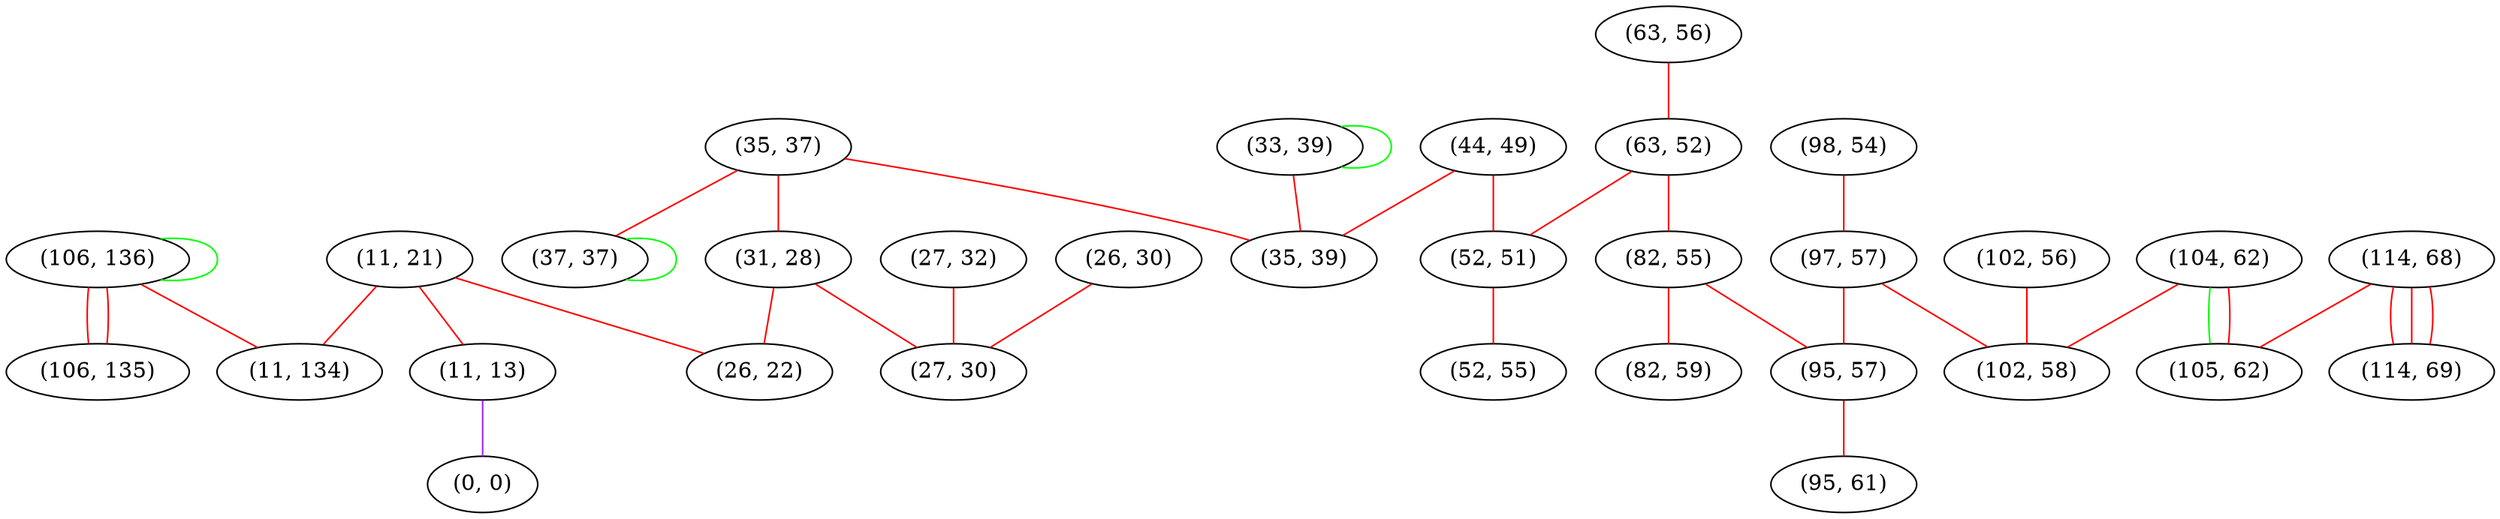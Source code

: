 graph "" {
"(106, 136)";
"(106, 135)";
"(11, 21)";
"(104, 62)";
"(98, 54)";
"(63, 56)";
"(102, 56)";
"(35, 37)";
"(97, 57)";
"(114, 68)";
"(44, 49)";
"(33, 39)";
"(63, 52)";
"(105, 62)";
"(11, 13)";
"(82, 55)";
"(0, 0)";
"(114, 69)";
"(82, 59)";
"(27, 32)";
"(26, 30)";
"(52, 51)";
"(95, 57)";
"(35, 39)";
"(102, 58)";
"(31, 28)";
"(52, 55)";
"(95, 61)";
"(37, 37)";
"(26, 22)";
"(27, 30)";
"(11, 134)";
"(106, 136)" -- "(106, 135)"  [color=red, key=0, weight=1];
"(106, 136)" -- "(106, 135)"  [color=red, key=1, weight=1];
"(106, 136)" -- "(106, 136)"  [color=green, key=0, weight=2];
"(106, 136)" -- "(11, 134)"  [color=red, key=0, weight=1];
"(11, 21)" -- "(26, 22)"  [color=red, key=0, weight=1];
"(11, 21)" -- "(11, 134)"  [color=red, key=0, weight=1];
"(11, 21)" -- "(11, 13)"  [color=red, key=0, weight=1];
"(104, 62)" -- "(102, 58)"  [color=red, key=0, weight=1];
"(104, 62)" -- "(105, 62)"  [color=green, key=0, weight=2];
"(104, 62)" -- "(105, 62)"  [color=red, key=1, weight=1];
"(98, 54)" -- "(97, 57)"  [color=red, key=0, weight=1];
"(63, 56)" -- "(63, 52)"  [color=red, key=0, weight=1];
"(102, 56)" -- "(102, 58)"  [color=red, key=0, weight=1];
"(35, 37)" -- "(31, 28)"  [color=red, key=0, weight=1];
"(35, 37)" -- "(35, 39)"  [color=red, key=0, weight=1];
"(35, 37)" -- "(37, 37)"  [color=red, key=0, weight=1];
"(97, 57)" -- "(102, 58)"  [color=red, key=0, weight=1];
"(97, 57)" -- "(95, 57)"  [color=red, key=0, weight=1];
"(114, 68)" -- "(114, 69)"  [color=red, key=0, weight=1];
"(114, 68)" -- "(114, 69)"  [color=red, key=1, weight=1];
"(114, 68)" -- "(114, 69)"  [color=red, key=2, weight=1];
"(114, 68)" -- "(105, 62)"  [color=red, key=0, weight=1];
"(44, 49)" -- "(35, 39)"  [color=red, key=0, weight=1];
"(44, 49)" -- "(52, 51)"  [color=red, key=0, weight=1];
"(33, 39)" -- "(35, 39)"  [color=red, key=0, weight=1];
"(33, 39)" -- "(33, 39)"  [color=green, key=0, weight=2];
"(63, 52)" -- "(82, 55)"  [color=red, key=0, weight=1];
"(63, 52)" -- "(52, 51)"  [color=red, key=0, weight=1];
"(11, 13)" -- "(0, 0)"  [color=purple, key=0, weight=4];
"(82, 55)" -- "(82, 59)"  [color=red, key=0, weight=1];
"(82, 55)" -- "(95, 57)"  [color=red, key=0, weight=1];
"(27, 32)" -- "(27, 30)"  [color=red, key=0, weight=1];
"(26, 30)" -- "(27, 30)"  [color=red, key=0, weight=1];
"(52, 51)" -- "(52, 55)"  [color=red, key=0, weight=1];
"(95, 57)" -- "(95, 61)"  [color=red, key=0, weight=1];
"(31, 28)" -- "(26, 22)"  [color=red, key=0, weight=1];
"(31, 28)" -- "(27, 30)"  [color=red, key=0, weight=1];
"(37, 37)" -- "(37, 37)"  [color=green, key=0, weight=2];
}
